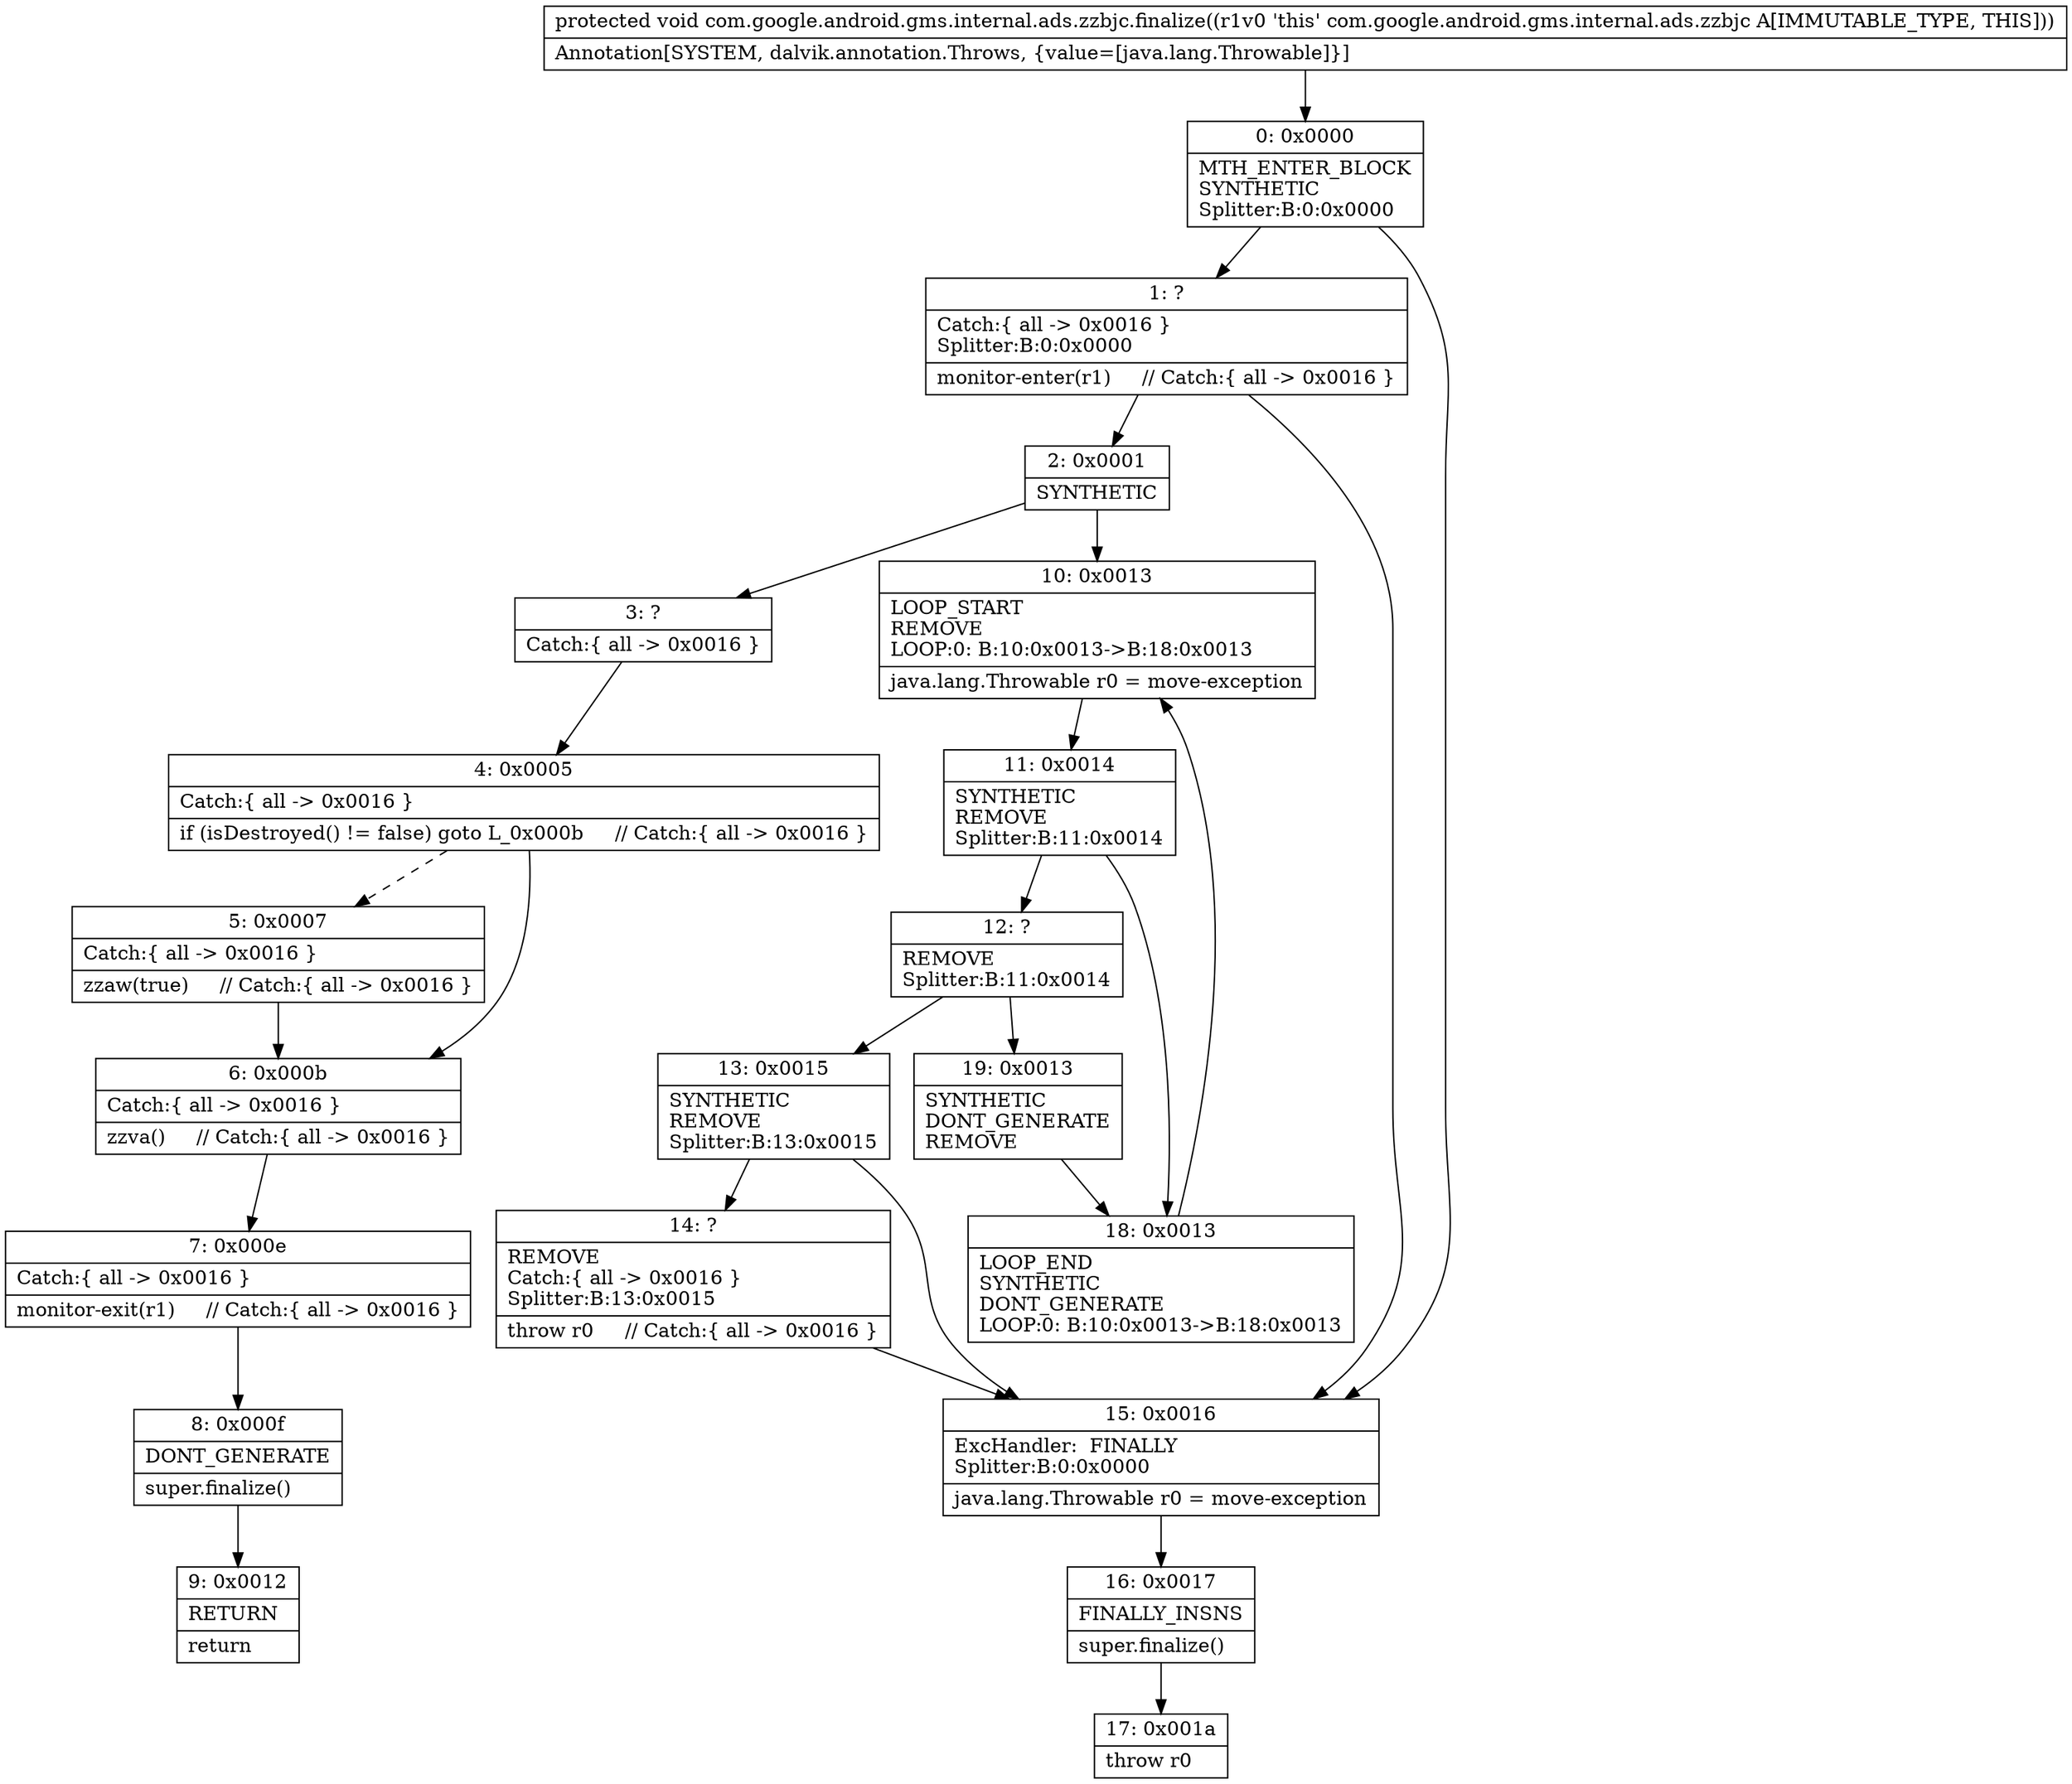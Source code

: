 digraph "CFG forcom.google.android.gms.internal.ads.zzbjc.finalize()V" {
Node_0 [shape=record,label="{0\:\ 0x0000|MTH_ENTER_BLOCK\lSYNTHETIC\lSplitter:B:0:0x0000\l}"];
Node_1 [shape=record,label="{1\:\ ?|Catch:\{ all \-\> 0x0016 \}\lSplitter:B:0:0x0000\l|monitor\-enter(r1)     \/\/ Catch:\{ all \-\> 0x0016 \}\l}"];
Node_2 [shape=record,label="{2\:\ 0x0001|SYNTHETIC\l}"];
Node_3 [shape=record,label="{3\:\ ?|Catch:\{ all \-\> 0x0016 \}\l}"];
Node_4 [shape=record,label="{4\:\ 0x0005|Catch:\{ all \-\> 0x0016 \}\l|if (isDestroyed() != false) goto L_0x000b     \/\/ Catch:\{ all \-\> 0x0016 \}\l}"];
Node_5 [shape=record,label="{5\:\ 0x0007|Catch:\{ all \-\> 0x0016 \}\l|zzaw(true)     \/\/ Catch:\{ all \-\> 0x0016 \}\l}"];
Node_6 [shape=record,label="{6\:\ 0x000b|Catch:\{ all \-\> 0x0016 \}\l|zzva()     \/\/ Catch:\{ all \-\> 0x0016 \}\l}"];
Node_7 [shape=record,label="{7\:\ 0x000e|Catch:\{ all \-\> 0x0016 \}\l|monitor\-exit(r1)     \/\/ Catch:\{ all \-\> 0x0016 \}\l}"];
Node_8 [shape=record,label="{8\:\ 0x000f|DONT_GENERATE\l|super.finalize()\l}"];
Node_9 [shape=record,label="{9\:\ 0x0012|RETURN\l|return\l}"];
Node_10 [shape=record,label="{10\:\ 0x0013|LOOP_START\lREMOVE\lLOOP:0: B:10:0x0013\-\>B:18:0x0013\l|java.lang.Throwable r0 = move\-exception\l}"];
Node_11 [shape=record,label="{11\:\ 0x0014|SYNTHETIC\lREMOVE\lSplitter:B:11:0x0014\l}"];
Node_12 [shape=record,label="{12\:\ ?|REMOVE\lSplitter:B:11:0x0014\l}"];
Node_13 [shape=record,label="{13\:\ 0x0015|SYNTHETIC\lREMOVE\lSplitter:B:13:0x0015\l}"];
Node_14 [shape=record,label="{14\:\ ?|REMOVE\lCatch:\{ all \-\> 0x0016 \}\lSplitter:B:13:0x0015\l|throw r0     \/\/ Catch:\{ all \-\> 0x0016 \}\l}"];
Node_15 [shape=record,label="{15\:\ 0x0016|ExcHandler:  FINALLY\lSplitter:B:0:0x0000\l|java.lang.Throwable r0 = move\-exception\l}"];
Node_16 [shape=record,label="{16\:\ 0x0017|FINALLY_INSNS\l|super.finalize()\l}"];
Node_17 [shape=record,label="{17\:\ 0x001a|throw r0\l}"];
Node_18 [shape=record,label="{18\:\ 0x0013|LOOP_END\lSYNTHETIC\lDONT_GENERATE\lLOOP:0: B:10:0x0013\-\>B:18:0x0013\l}"];
Node_19 [shape=record,label="{19\:\ 0x0013|SYNTHETIC\lDONT_GENERATE\lREMOVE\l}"];
MethodNode[shape=record,label="{protected void com.google.android.gms.internal.ads.zzbjc.finalize((r1v0 'this' com.google.android.gms.internal.ads.zzbjc A[IMMUTABLE_TYPE, THIS]))  | Annotation[SYSTEM, dalvik.annotation.Throws, \{value=[java.lang.Throwable]\}]\l}"];
MethodNode -> Node_0;
Node_0 -> Node_1;
Node_0 -> Node_15;
Node_1 -> Node_2;
Node_1 -> Node_15;
Node_2 -> Node_3;
Node_2 -> Node_10;
Node_3 -> Node_4;
Node_4 -> Node_5[style=dashed];
Node_4 -> Node_6;
Node_5 -> Node_6;
Node_6 -> Node_7;
Node_7 -> Node_8;
Node_8 -> Node_9;
Node_10 -> Node_11;
Node_11 -> Node_12;
Node_11 -> Node_18;
Node_12 -> Node_13;
Node_12 -> Node_19;
Node_13 -> Node_14;
Node_13 -> Node_15;
Node_14 -> Node_15;
Node_15 -> Node_16;
Node_16 -> Node_17;
Node_18 -> Node_10;
Node_19 -> Node_18;
}

